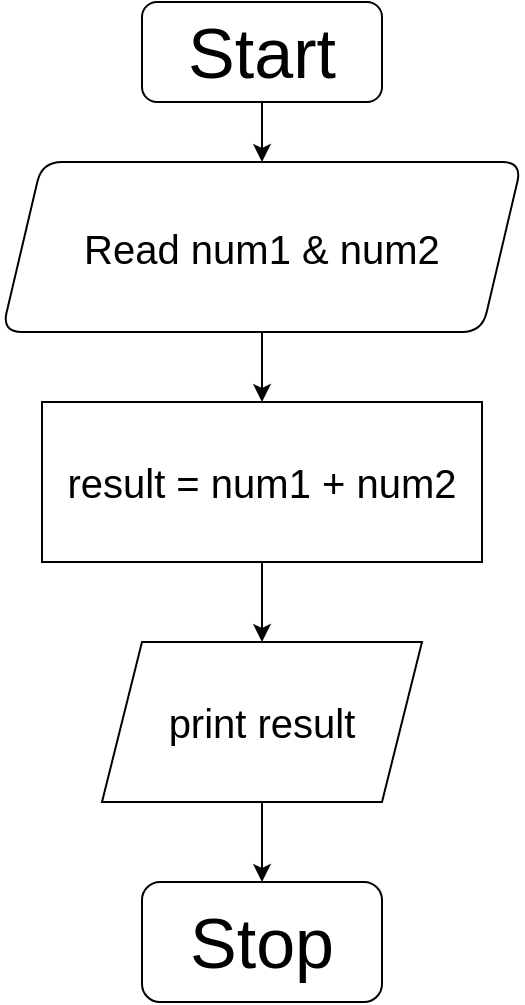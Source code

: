 <mxfile version="13.6.6" type="github">
  <diagram id="PzdsqFYze9PLqQKWdxL9" name="Page-1">
    <mxGraphModel dx="1038" dy="580" grid="1" gridSize="10" guides="1" tooltips="1" connect="1" arrows="1" fold="1" page="1" pageScale="1" pageWidth="827" pageHeight="1169" math="0" shadow="0">
      <root>
        <mxCell id="0" />
        <mxCell id="1" parent="0" />
        <mxCell id="enhUUo9FGzFN_Y-iLMnq-7" value="" style="edgeStyle=orthogonalEdgeStyle;rounded=0;orthogonalLoop=1;jettySize=auto;html=1;" edge="1" parent="1" source="enhUUo9FGzFN_Y-iLMnq-1" target="enhUUo9FGzFN_Y-iLMnq-6">
          <mxGeometry relative="1" as="geometry" />
        </mxCell>
        <mxCell id="enhUUo9FGzFN_Y-iLMnq-1" value="&lt;font style=&quot;font-size: 35px&quot;&gt;Start&lt;/font&gt;" style="rounded=1;whiteSpace=wrap;html=1;" vertex="1" parent="1">
          <mxGeometry x="330" y="20" width="120" height="50" as="geometry" />
        </mxCell>
        <mxCell id="enhUUo9FGzFN_Y-iLMnq-9" value="" style="edgeStyle=orthogonalEdgeStyle;rounded=0;orthogonalLoop=1;jettySize=auto;html=1;" edge="1" parent="1" source="enhUUo9FGzFN_Y-iLMnq-6" target="enhUUo9FGzFN_Y-iLMnq-8">
          <mxGeometry relative="1" as="geometry" />
        </mxCell>
        <mxCell id="enhUUo9FGzFN_Y-iLMnq-6" value="&lt;font style=&quot;font-size: 20px&quot;&gt;Read num1 &amp;amp; num2&lt;/font&gt;" style="shape=parallelogram;perimeter=parallelogramPerimeter;whiteSpace=wrap;html=1;fixedSize=1;rounded=1;" vertex="1" parent="1">
          <mxGeometry x="260" y="100" width="260" height="85" as="geometry" />
        </mxCell>
        <mxCell id="enhUUo9FGzFN_Y-iLMnq-11" value="" style="edgeStyle=orthogonalEdgeStyle;rounded=0;orthogonalLoop=1;jettySize=auto;html=1;" edge="1" parent="1" source="enhUUo9FGzFN_Y-iLMnq-8" target="enhUUo9FGzFN_Y-iLMnq-10">
          <mxGeometry relative="1" as="geometry" />
        </mxCell>
        <mxCell id="enhUUo9FGzFN_Y-iLMnq-8" value="&lt;font style=&quot;font-size: 20px&quot;&gt;result = num1 + num2&lt;/font&gt;" style="rounded=0;whiteSpace=wrap;html=1;" vertex="1" parent="1">
          <mxGeometry x="280" y="220" width="220" height="80" as="geometry" />
        </mxCell>
        <mxCell id="enhUUo9FGzFN_Y-iLMnq-13" value="" style="edgeStyle=orthogonalEdgeStyle;rounded=0;orthogonalLoop=1;jettySize=auto;html=1;" edge="1" parent="1" source="enhUUo9FGzFN_Y-iLMnq-10" target="enhUUo9FGzFN_Y-iLMnq-12">
          <mxGeometry relative="1" as="geometry" />
        </mxCell>
        <mxCell id="enhUUo9FGzFN_Y-iLMnq-10" value="&lt;font style=&quot;font-size: 20px&quot;&gt;print result&lt;/font&gt;" style="shape=parallelogram;perimeter=parallelogramPerimeter;whiteSpace=wrap;html=1;fixedSize=1;rounded=0;" vertex="1" parent="1">
          <mxGeometry x="310" y="340" width="160" height="80" as="geometry" />
        </mxCell>
        <mxCell id="enhUUo9FGzFN_Y-iLMnq-12" value="&lt;span style=&quot;font-size: 35px&quot;&gt;Stop&lt;/span&gt;" style="rounded=1;whiteSpace=wrap;html=1;" vertex="1" parent="1">
          <mxGeometry x="330" y="460" width="120" height="60" as="geometry" />
        </mxCell>
      </root>
    </mxGraphModel>
  </diagram>
</mxfile>
